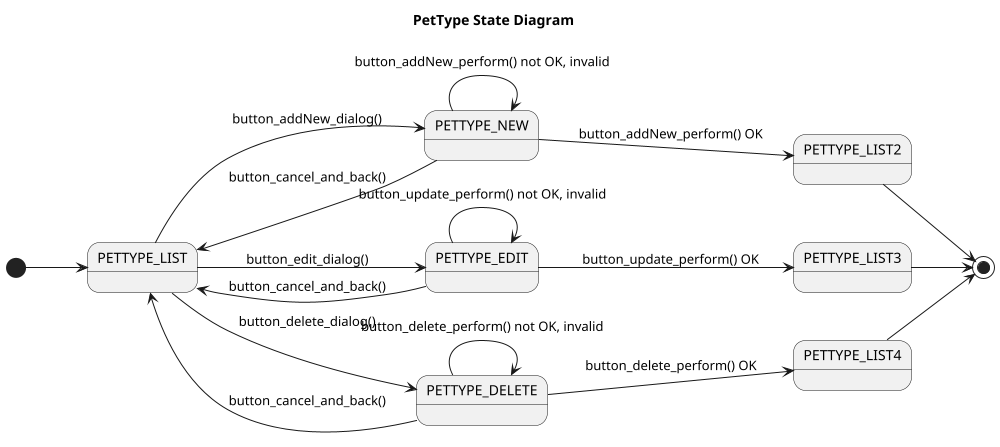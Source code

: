 @startuml

title PetType State Diagram
'https://plantuml.com/state-diagram

left to right direction
' top to bottom direction

scale 1000 width

[*] --> PETTYPE_LIST

PETTYPE_LIST --> PETTYPE_NEW : button_addNew_dialog()
PETTYPE_NEW --> PETTYPE_LIST: button_cancel_and_back()
PETTYPE_NEW --> PETTYPE_LIST2: button_addNew_perform() OK

PETTYPE_LIST --> PETTYPE_EDIT: button_edit_dialog()
PETTYPE_EDIT --> PETTYPE_LIST: button_cancel_and_back()
PETTYPE_EDIT --> PETTYPE_LIST3: button_update_perform() OK

PETTYPE_LIST --> PETTYPE_DELETE: button_delete_dialog()
PETTYPE_DELETE --> PETTYPE_LIST: button_cancel_and_back()
PETTYPE_DELETE --> PETTYPE_LIST4: button_delete_perform() OK

PETTYPE_LIST2 --> [*]
PETTYPE_LIST3 --> [*]
PETTYPE_LIST4 --> [*]


state PETTYPE_NEW {
    PETTYPE_NEW --> PETTYPE_NEW : button_addNew_perform() not OK, invalid
}
state PETTYPE_EDIT {
    PETTYPE_EDIT --> PETTYPE_EDIT: button_update_perform() not OK, invalid
}
state PETTYPE_DELETE {
    PETTYPE_DELETE --> PETTYPE_DELETE: button_delete_perform() not OK, invalid
}


@enduml